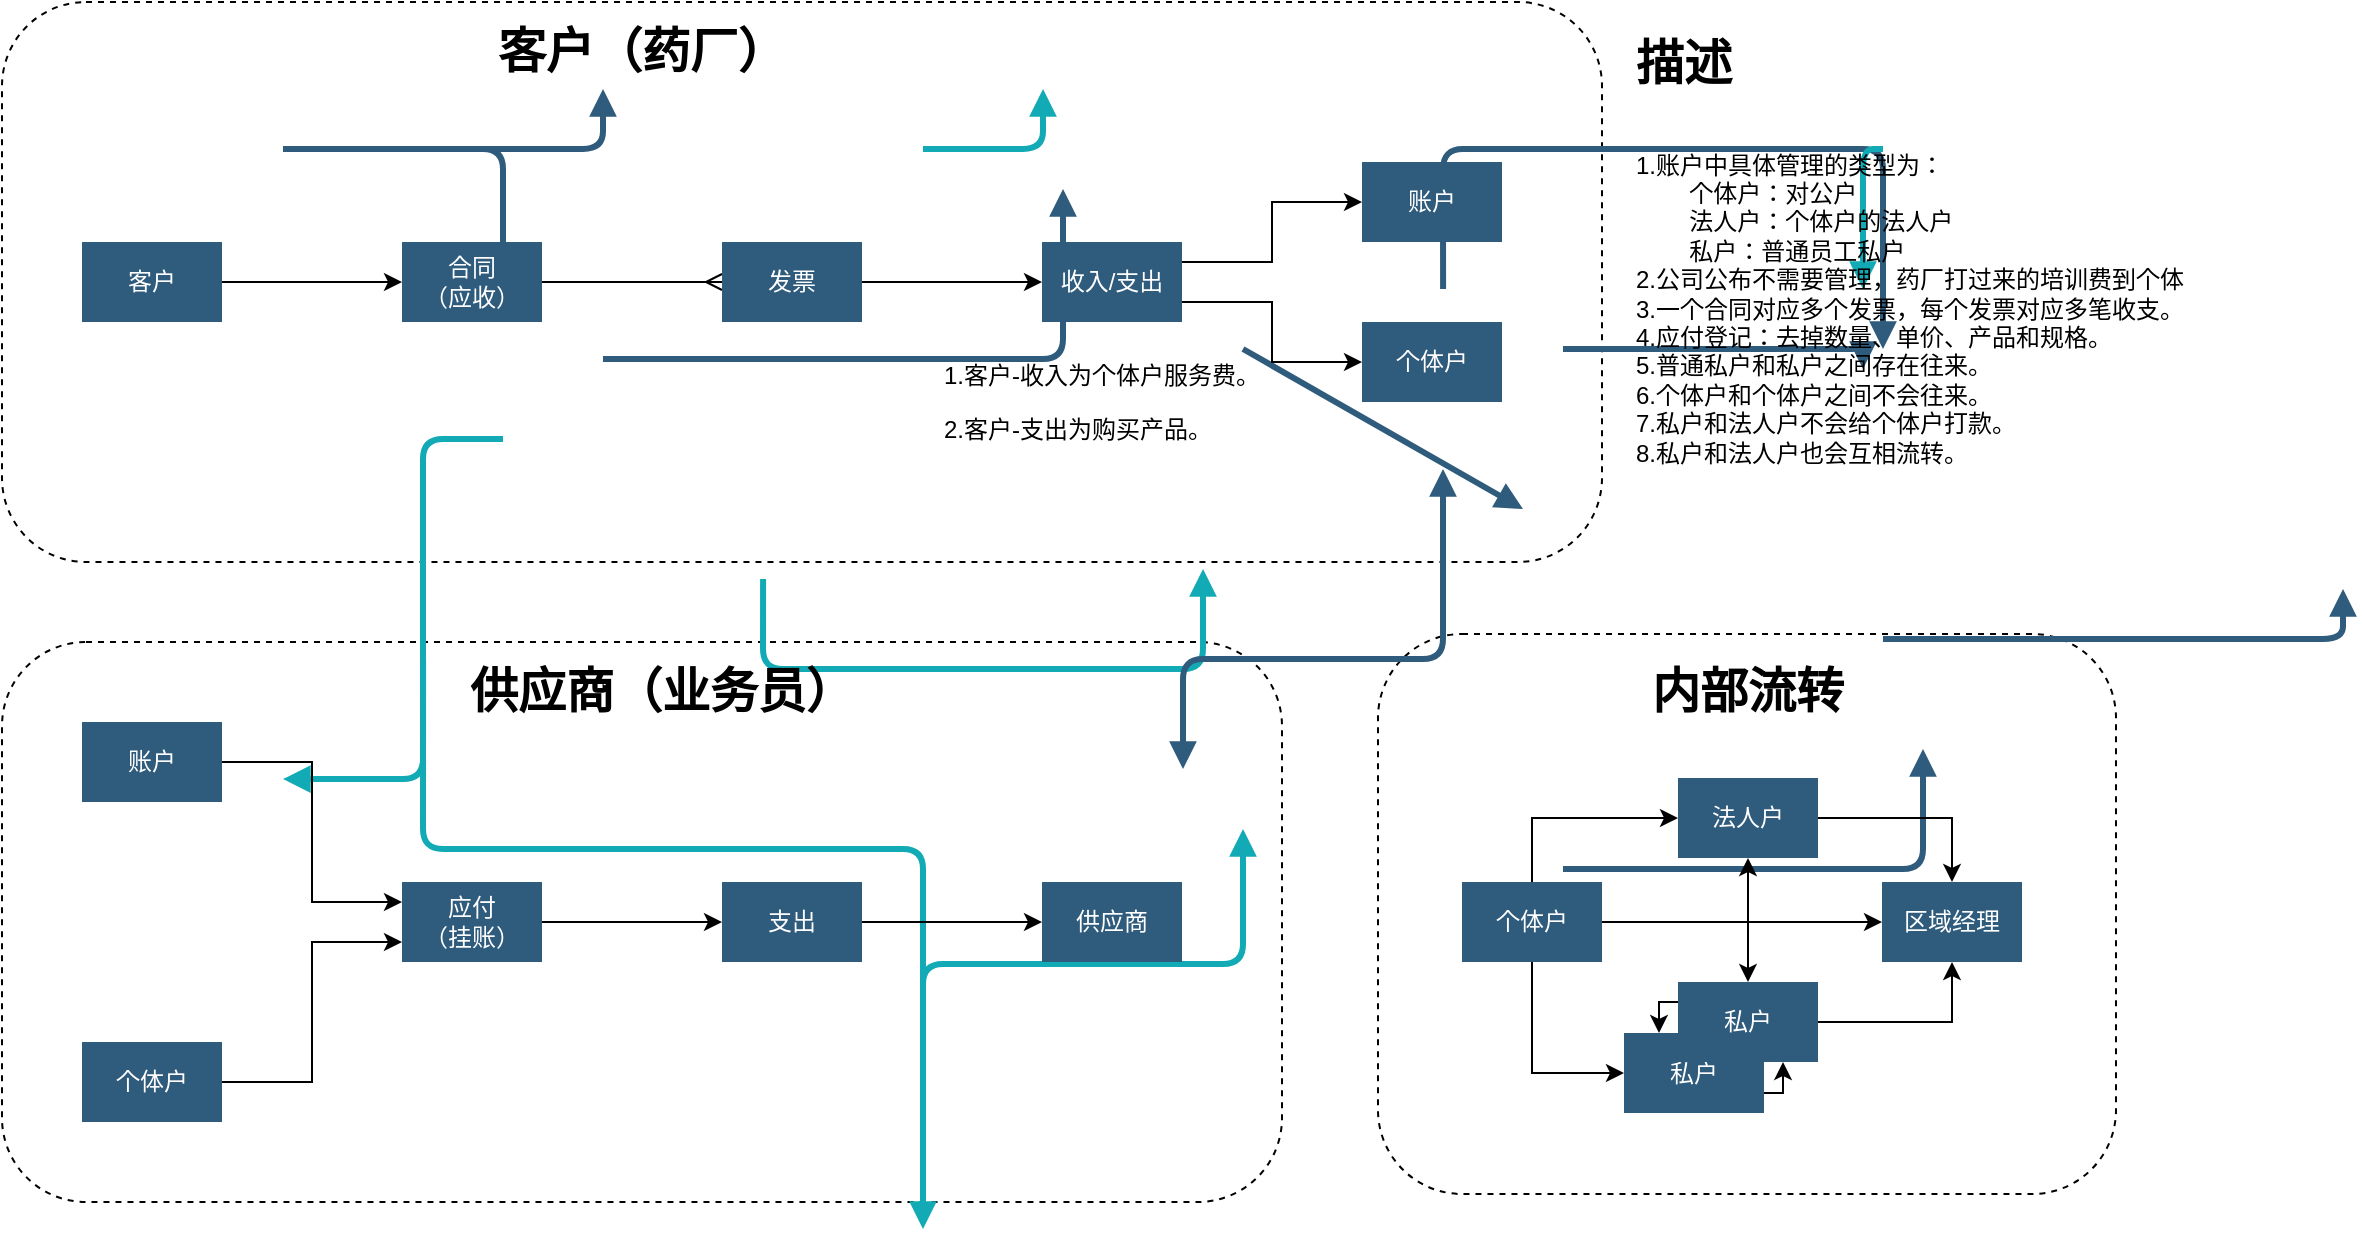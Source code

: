 <mxfile version="24.1.0" type="github">
  <diagram id="07fea595-8f29-1299-0266-81d95cde20df" name="Page-1">
    <mxGraphModel dx="1317" dy="663" grid="0" gridSize="10" guides="1" tooltips="1" connect="1" arrows="1" fold="1" page="1" pageScale="1" pageWidth="1169" pageHeight="827" background="#ffffff" math="0" shadow="0">
      <root>
        <mxCell id="0" />
        <mxCell id="1" parent="0" />
        <mxCell id="np8tpw6NEgNjQaXLkoZM-269" value="" style="rounded=1;whiteSpace=wrap;html=1;fillColor=none;dashed=1;" vertex="1" parent="1">
          <mxGeometry x="712" y="421" width="369" height="280" as="geometry" />
        </mxCell>
        <mxCell id="np8tpw6NEgNjQaXLkoZM-258" value="" style="rounded=1;whiteSpace=wrap;html=1;fillColor=none;dashed=1;" vertex="1" parent="1">
          <mxGeometry x="24" y="425" width="640" height="280" as="geometry" />
        </mxCell>
        <mxCell id="np8tpw6NEgNjQaXLkoZM-257" value="" style="rounded=1;whiteSpace=wrap;html=1;fillColor=none;dashed=1;" vertex="1" parent="1">
          <mxGeometry x="24" y="105" width="800" height="280" as="geometry" />
        </mxCell>
        <mxCell id="202" value="" style="edgeStyle=segmentEdgeStyle;strokeColor=#2F5B7C;strokeWidth=3;html=1;endArrow=block;endFill=1;" parent="1" target="184" edge="1">
          <mxGeometry x="164.5" y="178.5" width="100" height="100" as="geometry">
            <mxPoint x="164.5" y="178.545" as="sourcePoint" />
            <mxPoint x="324.5" y="148.5" as="targetPoint" />
          </mxGeometry>
        </mxCell>
        <mxCell id="203" value="" style="edgeStyle=segmentEdgeStyle;strokeColor=#12AAB5;strokeWidth=3;html=1;endArrow=block;endFill=1;" parent="1" source="185" edge="1">
          <mxGeometry x="164.5" y="433.5" width="100" height="100" as="geometry">
            <mxPoint x="274.5" y="323.5" as="sourcePoint" />
            <mxPoint x="164.5" y="493.545" as="targetPoint" />
            <Array as="points">
              <mxPoint x="234.5" y="493.5" />
            </Array>
          </mxGeometry>
        </mxCell>
        <mxCell id="204" value="" style="edgeStyle=segmentEdgeStyle;strokeColor=#2F5B7C;strokeWidth=3;html=1;endArrow=block;endFill=1;" parent="1" target="188" edge="1">
          <mxGeometry x="164.5" y="178.5" width="100" height="100" as="geometry">
            <mxPoint x="164.5" y="178.5" as="sourcePoint" />
            <mxPoint x="274.5" y="263.5" as="targetPoint" />
          </mxGeometry>
        </mxCell>
        <mxCell id="205" value="" style="edgeStyle=segmentEdgeStyle;strokeColor=#12AAB5;strokeWidth=3;html=1;endArrow=block;endFill=1;" parent="1" target="190" edge="1">
          <mxGeometry x="234.5" y="433.5" width="100" height="100" as="geometry">
            <mxPoint x="234.545" y="433.5" as="sourcePoint" />
            <mxPoint x="484.5" y="718.5" as="targetPoint" />
            <Array as="points">
              <mxPoint x="234.5" y="528.5" />
            </Array>
          </mxGeometry>
        </mxCell>
        <mxCell id="206" value="" style="edgeStyle=elbowEdgeStyle;elbow=vertical;strokeColor=#12AAB5;strokeWidth=3;html=1;endArrow=block;endFill=1;" parent="1" target="178" edge="1">
          <mxGeometry x="484.5" y="623.5" width="100" height="100" as="geometry">
            <mxPoint x="484.5" y="653.364" as="sourcePoint" />
            <mxPoint x="644.5" y="518.5" as="targetPoint" />
          </mxGeometry>
        </mxCell>
        <mxCell id="207" value="" style="edgeStyle=segmentEdgeStyle;strokeColor=#2F5B7C;strokeWidth=3;html=1;endArrow=block;endFill=1;" parent="1" target="189" edge="1">
          <mxGeometry x="324.5" y="283.5" width="100" height="100" as="geometry">
            <mxPoint x="324.5" y="283.545" as="sourcePoint" />
            <mxPoint x="554.5" y="198.5" as="targetPoint" />
            <Array as="points" />
          </mxGeometry>
        </mxCell>
        <mxCell id="208" value="" style="edgeStyle=segmentEdgeStyle;strokeColor=#12AAB5;strokeWidth=3;html=1;endArrow=block;endFill=1;" parent="1" target="194" edge="1">
          <mxGeometry x="484.5" y="178.5" width="100" height="100" as="geometry">
            <mxPoint x="484.5" y="178.545" as="sourcePoint" />
            <mxPoint x="544.5" y="148.5" as="targetPoint" />
          </mxGeometry>
        </mxCell>
        <mxCell id="209" value="" style="edgeStyle=none;strokeColor=#2F5B7C;strokeWidth=3;html=1;endArrow=block;endFill=1;" parent="1" target="181" edge="1">
          <mxGeometry x="644.5" y="278.5" width="100" height="100" as="geometry">
            <mxPoint x="644.5" y="278.5" as="sourcePoint" />
            <mxPoint x="784.5" y="358.5" as="targetPoint" />
          </mxGeometry>
        </mxCell>
        <mxCell id="210" value="" style="edgeStyle=segmentEdgeStyle;strokeColor=#12AAB5;strokeWidth=3;html=1;endArrow=block;endFill=1;" parent="1" target="195" edge="1">
          <mxGeometry x="404.5" y="393.5" width="100" height="100" as="geometry">
            <mxPoint x="404.545" y="393.5" as="sourcePoint" />
            <mxPoint x="624.5" y="388.5" as="targetPoint" />
            <Array as="points">
              <mxPoint x="404.5" y="438.5" />
            </Array>
          </mxGeometry>
        </mxCell>
        <mxCell id="211" value="" style="edgeStyle=segmentEdgeStyle;strokeColor=#2F5B7C;strokeWidth=3;html=1;endArrow=block;endFill=1;" parent="1" target="181" edge="1">
          <mxGeometry x="644.5" y="308.5" width="100" height="100" as="geometry">
            <mxPoint x="644.5" y="433.545" as="sourcePoint" />
            <mxPoint x="744.5" y="338.5" as="targetPoint" />
          </mxGeometry>
        </mxCell>
        <mxCell id="212" value="" style="edgeStyle=segmentEdgeStyle;strokeColor=#2F5B7C;strokeWidth=3;html=1;endArrow=block;endFill=1;" parent="1" target="182" edge="1">
          <mxGeometry x="644.5" y="433.5" width="100" height="100" as="geometry">
            <mxPoint x="644.5" y="433.545" as="sourcePoint" />
            <mxPoint x="614.5" y="488.5" as="targetPoint" />
          </mxGeometry>
        </mxCell>
        <mxCell id="213" value="" style="edgeStyle=segmentEdgeStyle;strokeColor=#2F5B7C;strokeWidth=3;html=1;endArrow=block;endFill=1;" parent="1" target="177" edge="1">
          <mxGeometry x="744.5" y="178.5" width="100" height="100" as="geometry">
            <mxPoint x="744.545" y="248.5" as="sourcePoint" />
            <mxPoint x="964.5" y="278.5" as="targetPoint" />
            <Array as="points">
              <mxPoint x="744.5" y="178.5" />
            </Array>
          </mxGeometry>
        </mxCell>
        <mxCell id="214" value="" style="edgeStyle=segmentEdgeStyle;strokeColor=#2F5B7C;strokeWidth=3;html=1;endArrow=block;endFill=1;" parent="1" target="179" edge="1">
          <mxGeometry x="804.5" y="278.5" width="100" height="100" as="geometry">
            <mxPoint x="804.5" y="278.545" as="sourcePoint" />
            <mxPoint x="954.5" y="288.5" as="targetPoint" />
          </mxGeometry>
        </mxCell>
        <mxCell id="215" value="" style="edgeStyle=segmentEdgeStyle;strokeColor=#2F5B7C;strokeWidth=3;html=1;endArrow=block;endFill=1;" parent="1" target="178" edge="1">
          <mxGeometry x="804.5" y="538.5" width="100" height="100" as="geometry">
            <mxPoint x="804.5" y="538.545" as="sourcePoint" />
            <mxPoint x="984.5" y="478.5" as="targetPoint" />
          </mxGeometry>
        </mxCell>
        <mxCell id="216" value="" style="edgeStyle=segmentEdgeStyle;strokeColor=#2F5B7C;strokeWidth=3;html=1;endArrow=block;endFill=1;" parent="1" target="199" edge="1">
          <mxGeometry x="964.5" y="423.5" width="100" height="100" as="geometry">
            <mxPoint x="964.5" y="423.545" as="sourcePoint" />
            <mxPoint x="1194.5" y="398.5" as="targetPoint" />
          </mxGeometry>
        </mxCell>
        <mxCell id="217" value="" style="edgeStyle=segmentEdgeStyle;strokeColor=#12AAB5;strokeWidth=3;html=1;endArrow=block;endFill=1;" parent="1" target="197" edge="1">
          <mxGeometry x="964.5" y="178.5" width="100" height="100" as="geometry">
            <mxPoint x="964.5" y="178.545" as="sourcePoint" />
            <mxPoint x="954.5" y="248.5" as="targetPoint" />
          </mxGeometry>
        </mxCell>
        <mxCell id="np8tpw6NEgNjQaXLkoZM-235" style="edgeStyle=orthogonalEdgeStyle;rounded=0;orthogonalLoop=1;jettySize=auto;html=1;exitX=1;exitY=0.25;exitDx=0;exitDy=0;entryX=0;entryY=0.5;entryDx=0;entryDy=0;" edge="1" parent="1" source="np8tpw6NEgNjQaXLkoZM-217" target="np8tpw6NEgNjQaXLkoZM-234">
          <mxGeometry relative="1" as="geometry" />
        </mxCell>
        <mxCell id="np8tpw6NEgNjQaXLkoZM-242" style="edgeStyle=orthogonalEdgeStyle;rounded=0;orthogonalLoop=1;jettySize=auto;html=1;exitX=1;exitY=0.75;exitDx=0;exitDy=0;entryX=0;entryY=0.5;entryDx=0;entryDy=0;" edge="1" parent="1" source="np8tpw6NEgNjQaXLkoZM-217" target="np8tpw6NEgNjQaXLkoZM-241">
          <mxGeometry relative="1" as="geometry" />
        </mxCell>
        <mxCell id="np8tpw6NEgNjQaXLkoZM-217" value="收入/支出" style="whiteSpace=wrap;fillColor=#2f5b7c;strokeColor=none;shadow=0;fontColor=#FFFFFF;fontFamily=Helvetica;fontStyle=0;html=1;fontSize=12;spacing=6;verticalAlign=middle;" vertex="1" parent="1">
          <mxGeometry x="544" y="225" width="70" height="40" as="geometry" />
        </mxCell>
        <mxCell id="np8tpw6NEgNjQaXLkoZM-240" style="edgeStyle=orthogonalEdgeStyle;rounded=0;orthogonalLoop=1;jettySize=auto;html=1;exitX=1;exitY=0.5;exitDx=0;exitDy=0;entryX=0;entryY=0.5;entryDx=0;entryDy=0;" edge="1" parent="1" source="np8tpw6NEgNjQaXLkoZM-220" target="np8tpw6NEgNjQaXLkoZM-232">
          <mxGeometry relative="1" as="geometry" />
        </mxCell>
        <mxCell id="np8tpw6NEgNjQaXLkoZM-220" value="支出" style="whiteSpace=wrap;fillColor=#2f5b7c;strokeColor=none;shadow=0;fontColor=#FFFFFF;fontFamily=Helvetica;fontStyle=0;html=1;fontSize=12;spacing=6;verticalAlign=middle;" vertex="1" parent="1">
          <mxGeometry x="384" y="545" width="70" height="40" as="geometry" />
        </mxCell>
        <mxCell id="np8tpw6NEgNjQaXLkoZM-236" style="edgeStyle=orthogonalEdgeStyle;rounded=0;orthogonalLoop=1;jettySize=auto;html=1;exitX=1;exitY=0.5;exitDx=0;exitDy=0;" edge="1" parent="1" source="np8tpw6NEgNjQaXLkoZM-222" target="np8tpw6NEgNjQaXLkoZM-223">
          <mxGeometry relative="1" as="geometry" />
        </mxCell>
        <mxCell id="np8tpw6NEgNjQaXLkoZM-222" value="客户" style="whiteSpace=wrap;fillColor=#2f5b7c;strokeColor=none;shadow=0;fontColor=#FFFFFF;fontFamily=Helvetica;fontStyle=0;html=1;fontSize=12;spacing=6;verticalAlign=middle;" vertex="1" parent="1">
          <mxGeometry x="64" y="225" width="70" height="40" as="geometry" />
        </mxCell>
        <mxCell id="np8tpw6NEgNjQaXLkoZM-237" style="edgeStyle=orthogonalEdgeStyle;rounded=0;orthogonalLoop=1;jettySize=auto;html=1;exitX=1;exitY=0.5;exitDx=0;exitDy=0;endArrow=ERmany;endFill=0;" edge="1" parent="1" source="np8tpw6NEgNjQaXLkoZM-223" target="np8tpw6NEgNjQaXLkoZM-224">
          <mxGeometry relative="1" as="geometry" />
        </mxCell>
        <mxCell id="np8tpw6NEgNjQaXLkoZM-223" value="合同&lt;div&gt;（应收）&lt;/div&gt;" style="whiteSpace=wrap;fillColor=#2f5b7c;strokeColor=none;shadow=0;fontColor=#FFFFFF;fontFamily=Helvetica;fontStyle=0;html=1;fontSize=12;spacing=6;verticalAlign=middle;" vertex="1" parent="1">
          <mxGeometry x="224" y="225" width="70" height="40" as="geometry" />
        </mxCell>
        <mxCell id="np8tpw6NEgNjQaXLkoZM-238" style="edgeStyle=orthogonalEdgeStyle;rounded=0;orthogonalLoop=1;jettySize=auto;html=1;exitX=1;exitY=0.5;exitDx=0;exitDy=0;entryX=0;entryY=0.5;entryDx=0;entryDy=0;" edge="1" parent="1" source="np8tpw6NEgNjQaXLkoZM-224" target="np8tpw6NEgNjQaXLkoZM-217">
          <mxGeometry relative="1" as="geometry" />
        </mxCell>
        <mxCell id="np8tpw6NEgNjQaXLkoZM-224" value="发票" style="whiteSpace=wrap;fillColor=#2f5b7c;strokeColor=none;shadow=0;fontColor=#FFFFFF;fontFamily=Helvetica;fontStyle=0;html=1;fontSize=12;spacing=6;verticalAlign=middle;" vertex="1" parent="1">
          <mxGeometry x="384" y="225" width="70" height="40" as="geometry" />
        </mxCell>
        <mxCell id="np8tpw6NEgNjQaXLkoZM-239" style="edgeStyle=orthogonalEdgeStyle;rounded=0;orthogonalLoop=1;jettySize=auto;html=1;exitX=1;exitY=0.5;exitDx=0;exitDy=0;entryX=0;entryY=0.5;entryDx=0;entryDy=0;" edge="1" parent="1" source="np8tpw6NEgNjQaXLkoZM-230" target="np8tpw6NEgNjQaXLkoZM-220">
          <mxGeometry relative="1" as="geometry" />
        </mxCell>
        <mxCell id="np8tpw6NEgNjQaXLkoZM-230" value="应付&lt;div&gt;（挂账）&lt;/div&gt;" style="whiteSpace=wrap;fillColor=#2f5b7c;strokeColor=none;shadow=0;fontColor=#FFFFFF;fontFamily=Helvetica;fontStyle=0;html=1;fontSize=12;spacing=6;verticalAlign=middle;" vertex="1" parent="1">
          <mxGeometry x="224" y="545" width="70" height="40" as="geometry" />
        </mxCell>
        <mxCell id="np8tpw6NEgNjQaXLkoZM-232" value="供应商" style="whiteSpace=wrap;fillColor=#2f5b7c;strokeColor=none;shadow=0;fontColor=#FFFFFF;fontFamily=Helvetica;fontStyle=0;html=1;fontSize=12;spacing=6;verticalAlign=middle;" vertex="1" parent="1">
          <mxGeometry x="544" y="545" width="70" height="40" as="geometry" />
        </mxCell>
        <mxCell id="np8tpw6NEgNjQaXLkoZM-234" value="账户" style="whiteSpace=wrap;fillColor=#2f5b7c;strokeColor=none;shadow=0;fontColor=#FFFFFF;fontFamily=Helvetica;fontStyle=0;html=1;fontSize=12;spacing=6;verticalAlign=middle;" vertex="1" parent="1">
          <mxGeometry x="704" y="185" width="70" height="40" as="geometry" />
        </mxCell>
        <mxCell id="np8tpw6NEgNjQaXLkoZM-241" value="个体户" style="whiteSpace=wrap;fillColor=#2f5b7c;strokeColor=none;shadow=0;fontColor=#FFFFFF;fontFamily=Helvetica;fontStyle=0;html=1;fontSize=12;spacing=6;verticalAlign=middle;" vertex="1" parent="1">
          <mxGeometry x="704" y="265" width="70" height="40" as="geometry" />
        </mxCell>
        <mxCell id="np8tpw6NEgNjQaXLkoZM-255" style="edgeStyle=orthogonalEdgeStyle;rounded=0;orthogonalLoop=1;jettySize=auto;html=1;exitX=1;exitY=0.5;exitDx=0;exitDy=0;entryX=0;entryY=0.25;entryDx=0;entryDy=0;" edge="1" parent="1" source="np8tpw6NEgNjQaXLkoZM-249" target="np8tpw6NEgNjQaXLkoZM-230">
          <mxGeometry relative="1" as="geometry" />
        </mxCell>
        <mxCell id="np8tpw6NEgNjQaXLkoZM-249" value="账户" style="whiteSpace=wrap;fillColor=#2f5b7c;strokeColor=none;shadow=0;fontColor=#FFFFFF;fontFamily=Helvetica;fontStyle=0;html=1;fontSize=12;spacing=6;verticalAlign=middle;" vertex="1" parent="1">
          <mxGeometry x="64" y="465" width="70" height="40" as="geometry" />
        </mxCell>
        <mxCell id="np8tpw6NEgNjQaXLkoZM-256" style="edgeStyle=orthogonalEdgeStyle;rounded=0;orthogonalLoop=1;jettySize=auto;html=1;exitX=1;exitY=0.5;exitDx=0;exitDy=0;entryX=0;entryY=0.75;entryDx=0;entryDy=0;" edge="1" parent="1" source="np8tpw6NEgNjQaXLkoZM-251" target="np8tpw6NEgNjQaXLkoZM-230">
          <mxGeometry relative="1" as="geometry" />
        </mxCell>
        <mxCell id="np8tpw6NEgNjQaXLkoZM-251" value="个体户" style="whiteSpace=wrap;fillColor=#2f5b7c;strokeColor=none;shadow=0;fontColor=#FFFFFF;fontFamily=Helvetica;fontStyle=0;html=1;fontSize=12;spacing=6;verticalAlign=middle;" vertex="1" parent="1">
          <mxGeometry x="64" y="625" width="70" height="40" as="geometry" />
        </mxCell>
        <mxCell id="np8tpw6NEgNjQaXLkoZM-259" value="客户（药厂）" style="text;html=1;align=center;verticalAlign=middle;whiteSpace=wrap;rounded=0;fontStyle=1;fontSize=24;" vertex="1" parent="1">
          <mxGeometry x="269" y="115" width="150" height="30" as="geometry" />
        </mxCell>
        <mxCell id="np8tpw6NEgNjQaXLkoZM-260" value="供应商（业务员）" style="text;html=1;align=center;verticalAlign=middle;whiteSpace=wrap;rounded=0;fontStyle=1;fontSize=24;" vertex="1" parent="1">
          <mxGeometry x="234" y="435" width="240" height="30" as="geometry" />
        </mxCell>
        <mxCell id="np8tpw6NEgNjQaXLkoZM-265" value="&lt;p style=&quot;text-align: left;&quot;&gt;1.客户-收入为个体户服务费。&lt;/p&gt;&lt;p style=&quot;text-align: left;&quot;&gt;2.客户-支出为购买产品。&lt;/p&gt;" style="text;html=1;align=center;verticalAlign=middle;whiteSpace=wrap;rounded=0;" vertex="1" parent="1">
          <mxGeometry x="494" y="265" width="160" height="80" as="geometry" />
        </mxCell>
        <mxCell id="np8tpw6NEgNjQaXLkoZM-270" value="内部流转" style="text;html=1;align=center;verticalAlign=middle;whiteSpace=wrap;rounded=0;fontStyle=1;fontSize=24;" vertex="1" parent="1">
          <mxGeometry x="776.5" y="435" width="240" height="30" as="geometry" />
        </mxCell>
        <mxCell id="np8tpw6NEgNjQaXLkoZM-285" style="edgeStyle=orthogonalEdgeStyle;rounded=0;orthogonalLoop=1;jettySize=auto;html=1;exitX=1;exitY=0.5;exitDx=0;exitDy=0;entryX=0.5;entryY=0;entryDx=0;entryDy=0;" edge="1" parent="1" source="np8tpw6NEgNjQaXLkoZM-298" target="np8tpw6NEgNjQaXLkoZM-281">
          <mxGeometry relative="1" as="geometry" />
        </mxCell>
        <mxCell id="np8tpw6NEgNjQaXLkoZM-300" style="edgeStyle=orthogonalEdgeStyle;rounded=0;orthogonalLoop=1;jettySize=auto;html=1;exitX=0.5;exitY=1;exitDx=0;exitDy=0;entryX=0;entryY=0.5;entryDx=0;entryDy=0;" edge="1" parent="1" source="np8tpw6NEgNjQaXLkoZM-271" target="np8tpw6NEgNjQaXLkoZM-272">
          <mxGeometry relative="1" as="geometry">
            <Array as="points">
              <mxPoint x="789" y="641" />
            </Array>
          </mxGeometry>
        </mxCell>
        <mxCell id="np8tpw6NEgNjQaXLkoZM-304" style="edgeStyle=orthogonalEdgeStyle;rounded=0;orthogonalLoop=1;jettySize=auto;html=1;exitX=1;exitY=0.5;exitDx=0;exitDy=0;entryX=0;entryY=0.5;entryDx=0;entryDy=0;" edge="1" parent="1" source="np8tpw6NEgNjQaXLkoZM-271" target="np8tpw6NEgNjQaXLkoZM-281">
          <mxGeometry relative="1" as="geometry" />
        </mxCell>
        <mxCell id="np8tpw6NEgNjQaXLkoZM-271" value="个体户" style="whiteSpace=wrap;fillColor=#2f5b7c;strokeColor=none;shadow=0;fontColor=#FFFFFF;fontFamily=Helvetica;fontStyle=0;html=1;fontSize=12;spacing=6;verticalAlign=middle;" vertex="1" parent="1">
          <mxGeometry x="754" y="545" width="70" height="40" as="geometry" />
        </mxCell>
        <mxCell id="np8tpw6NEgNjQaXLkoZM-292" style="edgeStyle=orthogonalEdgeStyle;rounded=0;orthogonalLoop=1;jettySize=auto;html=1;exitX=1;exitY=0.75;exitDx=0;exitDy=0;entryX=0.75;entryY=1;entryDx=0;entryDy=0;" edge="1" parent="1" source="np8tpw6NEgNjQaXLkoZM-272" target="np8tpw6NEgNjQaXLkoZM-273">
          <mxGeometry relative="1" as="geometry" />
        </mxCell>
        <mxCell id="np8tpw6NEgNjQaXLkoZM-272" value="私户" style="whiteSpace=wrap;fillColor=#2f5b7c;strokeColor=none;shadow=0;fontColor=#FFFFFF;fontFamily=Helvetica;fontStyle=0;html=1;fontSize=12;spacing=6;verticalAlign=middle;" vertex="1" parent="1">
          <mxGeometry x="835" y="620.5" width="70" height="40" as="geometry" />
        </mxCell>
        <mxCell id="np8tpw6NEgNjQaXLkoZM-286" style="edgeStyle=orthogonalEdgeStyle;rounded=0;orthogonalLoop=1;jettySize=auto;html=1;exitX=1;exitY=0.5;exitDx=0;exitDy=0;entryX=0.5;entryY=1;entryDx=0;entryDy=0;" edge="1" parent="1" source="np8tpw6NEgNjQaXLkoZM-273" target="np8tpw6NEgNjQaXLkoZM-281">
          <mxGeometry relative="1" as="geometry">
            <mxPoint x="898.5" y="619" as="targetPoint" />
          </mxGeometry>
        </mxCell>
        <mxCell id="np8tpw6NEgNjQaXLkoZM-291" style="edgeStyle=orthogonalEdgeStyle;rounded=0;orthogonalLoop=1;jettySize=auto;html=1;exitX=0;exitY=0.25;exitDx=0;exitDy=0;entryX=0.25;entryY=0;entryDx=0;entryDy=0;" edge="1" parent="1" source="np8tpw6NEgNjQaXLkoZM-273" target="np8tpw6NEgNjQaXLkoZM-272">
          <mxGeometry relative="1" as="geometry" />
        </mxCell>
        <mxCell id="np8tpw6NEgNjQaXLkoZM-305" style="edgeStyle=orthogonalEdgeStyle;rounded=0;orthogonalLoop=1;jettySize=auto;html=1;exitX=0.5;exitY=0;exitDx=0;exitDy=0;entryX=0.5;entryY=1;entryDx=0;entryDy=0;fontFamily=Helvetica;fontSize=12;fontColor=default;startArrow=classic;startFill=1;" edge="1" parent="1" source="np8tpw6NEgNjQaXLkoZM-273" target="np8tpw6NEgNjQaXLkoZM-298">
          <mxGeometry relative="1" as="geometry" />
        </mxCell>
        <mxCell id="np8tpw6NEgNjQaXLkoZM-273" value="私户" style="whiteSpace=wrap;fillColor=#2f5b7c;strokeColor=none;shadow=0;fontColor=#FFFFFF;fontFamily=Helvetica;fontStyle=0;html=1;fontSize=12;spacing=6;verticalAlign=middle;" vertex="1" parent="1">
          <mxGeometry x="862" y="595" width="70" height="40" as="geometry" />
        </mxCell>
        <mxCell id="np8tpw6NEgNjQaXLkoZM-281" value="区域经理" style="whiteSpace=wrap;fillColor=#2f5b7c;strokeColor=none;shadow=0;fontColor=#FFFFFF;fontFamily=Helvetica;fontStyle=0;html=1;fontSize=12;spacing=6;verticalAlign=middle;" vertex="1" parent="1">
          <mxGeometry x="964" y="545" width="70" height="40" as="geometry" />
        </mxCell>
        <mxCell id="np8tpw6NEgNjQaXLkoZM-296" value="&lt;b&gt;&lt;font style=&quot;font-size: 24px;&quot;&gt;描述&lt;/font&gt;&lt;/b&gt;&lt;div&gt;&lt;span style=&quot;font-size: 24px;&quot;&gt;&lt;b&gt;&lt;br&gt;&lt;/b&gt;&lt;/span&gt;1.账户中具体管理的类型为：&lt;br&gt;&lt;span style=&quot;white-space: pre;&quot;&gt;&#x9;&lt;/span&gt;个体户：对公户&lt;br&gt;&lt;span style=&quot;white-space: pre;&quot;&gt;&#x9;&lt;/span&gt;法人户：个体户的法人户&lt;br&gt;&lt;span style=&quot;white-space: pre;&quot;&gt;&#x9;&lt;/span&gt;私户：普通员工私户&lt;br&gt;2.公司公布不需要管理，药厂打过来的培训费到个体&lt;br&gt;3.一个合同对应多个发票，每个发票对应多笔收支。&lt;br&gt;4.应付登记：去掉数量、单价、产品和规格。&lt;br&gt;5.普通私户和私户之间存在往来。&lt;br&gt;6.个体户和个体户之间不会往来。&lt;br&gt;7.私户和法人户不会给个体户打款。&lt;br&gt;8.私户和法人户也会互相流转。&lt;div&gt;&lt;br&gt;&lt;/div&gt;&lt;/div&gt;" style="text;overflow=hidden;rounded=0;align=left;verticalAlign=top;whiteSpace=wrap;html=1;" vertex="1" parent="1">
          <mxGeometry x="839" y="115" width="297" height="258" as="geometry" />
        </mxCell>
        <mxCell id="np8tpw6NEgNjQaXLkoZM-303" value="" style="edgeStyle=orthogonalEdgeStyle;rounded=0;orthogonalLoop=1;jettySize=auto;html=1;exitX=0.5;exitY=0;exitDx=0;exitDy=0;entryX=0;entryY=0.5;entryDx=0;entryDy=0;" edge="1" parent="1" source="np8tpw6NEgNjQaXLkoZM-271" target="np8tpw6NEgNjQaXLkoZM-298">
          <mxGeometry relative="1" as="geometry">
            <mxPoint x="793" y="565" as="sourcePoint" />
            <mxPoint x="1000" y="545" as="targetPoint" />
          </mxGeometry>
        </mxCell>
        <mxCell id="np8tpw6NEgNjQaXLkoZM-298" value="法人户" style="whiteSpace=wrap;fillColor=#2f5b7c;strokeColor=none;shadow=0;fontColor=#FFFFFF;fontFamily=Helvetica;fontStyle=0;html=1;fontSize=12;spacing=6;verticalAlign=middle;" vertex="1" parent="1">
          <mxGeometry x="862" y="493" width="70" height="40" as="geometry" />
        </mxCell>
      </root>
    </mxGraphModel>
  </diagram>
</mxfile>
